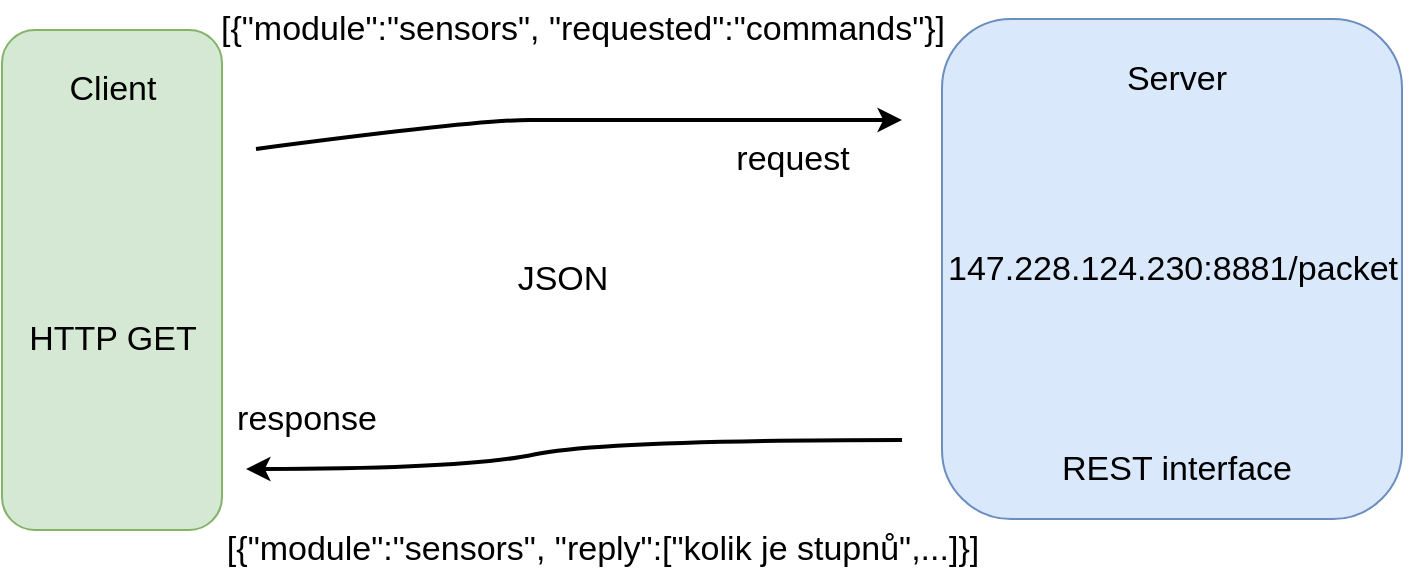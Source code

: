 <mxfile version="14.6.13" type="device"><diagram id="OjdcUqsHlRxCd-TCcZnH" name="Page-1"><mxGraphModel dx="2052" dy="1090" grid="1" gridSize="10" guides="1" tooltips="1" connect="1" arrows="1" fold="1" page="1" pageScale="1" pageWidth="827" pageHeight="1169" math="0" shadow="0"><root><mxCell id="0"/><mxCell id="1" parent="0"/><mxCell id="sknm9pX38qd8rHD56gMC-1" value="" style="rounded=1;whiteSpace=wrap;html=1;fillColor=#d5e8d4;strokeColor=#82b366;fontSize=17;" vertex="1" parent="1"><mxGeometry x="70" y="55" width="110" height="250" as="geometry"/></mxCell><mxCell id="sknm9pX38qd8rHD56gMC-2" value="Client" style="text;html=1;align=center;verticalAlign=middle;resizable=0;points=[];autosize=1;fontSize=17;" vertex="1" parent="1"><mxGeometry x="95" y="70" width="60" height="30" as="geometry"/></mxCell><mxCell id="sknm9pX38qd8rHD56gMC-3" value="HTTP GET" style="text;html=1;align=center;verticalAlign=middle;resizable=0;points=[];autosize=1;fontSize=17;" vertex="1" parent="1"><mxGeometry x="75" y="195" width="100" height="30" as="geometry"/></mxCell><mxCell id="sknm9pX38qd8rHD56gMC-8" value="" style="curved=1;endArrow=classic;html=1;fontSize=17;strokeWidth=2;" edge="1" parent="1"><mxGeometry width="50" height="50" relative="1" as="geometry"><mxPoint x="197" y="114.5" as="sourcePoint"/><mxPoint x="520" y="100" as="targetPoint"/><Array as="points"><mxPoint x="307" y="100"/><mxPoint x="360" y="100"/></Array></mxGeometry></mxCell><mxCell id="sknm9pX38qd8rHD56gMC-9" value="JSON" style="text;html=1;align=center;verticalAlign=middle;resizable=0;points=[];autosize=1;fontSize=17;" vertex="1" parent="1"><mxGeometry x="320" y="165" width="60" height="30" as="geometry"/></mxCell><mxCell id="sknm9pX38qd8rHD56gMC-10" value="response" style="text;html=1;align=center;verticalAlign=middle;resizable=0;points=[];autosize=1;fontSize=17;" vertex="1" parent="1"><mxGeometry x="177" y="235" width="90" height="30" as="geometry"/></mxCell><mxCell id="sknm9pX38qd8rHD56gMC-11" value="request" style="text;html=1;align=center;verticalAlign=middle;resizable=0;points=[];autosize=1;fontSize=17;" vertex="1" parent="1"><mxGeometry x="430" y="105" width="70" height="30" as="geometry"/></mxCell><mxCell id="sknm9pX38qd8rHD56gMC-12" value="&lt;font style=&quot;font-size: 17px;&quot;&gt;[{&quot;module&quot;:&quot;sensors&quot;, &quot;requested&quot;:&quot;commands&quot;}]&lt;/font&gt;" style="text;html=1;align=center;verticalAlign=middle;resizable=0;points=[];autosize=1;fontSize=17;" vertex="1" parent="1"><mxGeometry x="170" y="40" width="380" height="30" as="geometry"/></mxCell><mxCell id="sknm9pX38qd8rHD56gMC-13" value="&lt;font style=&quot;font-size: 17px;&quot;&gt;[{&quot;module&quot;:&quot;sensors&quot;, &quot;reply&quot;:[&quot;kolik je stupnů&quot;,...]}]&lt;/font&gt;" style="text;html=1;align=center;verticalAlign=middle;resizable=0;points=[];autosize=1;fontSize=17;" vertex="1" parent="1"><mxGeometry x="175" y="299.5" width="390" height="30" as="geometry"/></mxCell><mxCell id="sknm9pX38qd8rHD56gMC-14" value="" style="curved=1;endArrow=classic;html=1;fontSize=17;strokeWidth=2;" edge="1" parent="1"><mxGeometry width="50" height="50" relative="1" as="geometry"><mxPoint x="520" y="260" as="sourcePoint"/><mxPoint x="192" y="274.5" as="targetPoint"/><Array as="points"><mxPoint x="370" y="260"/><mxPoint x="302" y="274.5"/></Array></mxGeometry></mxCell><mxCell id="sknm9pX38qd8rHD56gMC-15" value="" style="group;fontSize=17;" vertex="1" connectable="0" parent="1"><mxGeometry x="540" y="49.5" width="235" height="250" as="geometry"/></mxCell><mxCell id="sknm9pX38qd8rHD56gMC-4" value="" style="rounded=1;whiteSpace=wrap;html=1;fillColor=#dae8fc;strokeColor=#6c8ebf;fontSize=17;" vertex="1" parent="sknm9pX38qd8rHD56gMC-15"><mxGeometry width="230" height="250" as="geometry"/></mxCell><mxCell id="sknm9pX38qd8rHD56gMC-5" value="Server" style="text;html=1;align=center;verticalAlign=middle;resizable=0;points=[];autosize=1;fontSize=17;" vertex="1" parent="sknm9pX38qd8rHD56gMC-15"><mxGeometry x="82" y="15" width="70" height="30" as="geometry"/></mxCell><mxCell id="sknm9pX38qd8rHD56gMC-6" value="REST interface" style="text;html=1;align=center;verticalAlign=middle;resizable=0;points=[];autosize=1;fontSize=17;" vertex="1" parent="sknm9pX38qd8rHD56gMC-15"><mxGeometry x="52" y="210" width="130" height="30" as="geometry"/></mxCell><mxCell id="sknm9pX38qd8rHD56gMC-7" value="147.228.124.230:8881/packet" style="text;html=1;align=center;verticalAlign=middle;resizable=0;points=[];autosize=1;fontSize=17;" vertex="1" parent="sknm9pX38qd8rHD56gMC-15"><mxGeometry x="-5" y="110" width="240" height="30" as="geometry"/></mxCell></root></mxGraphModel></diagram></mxfile>